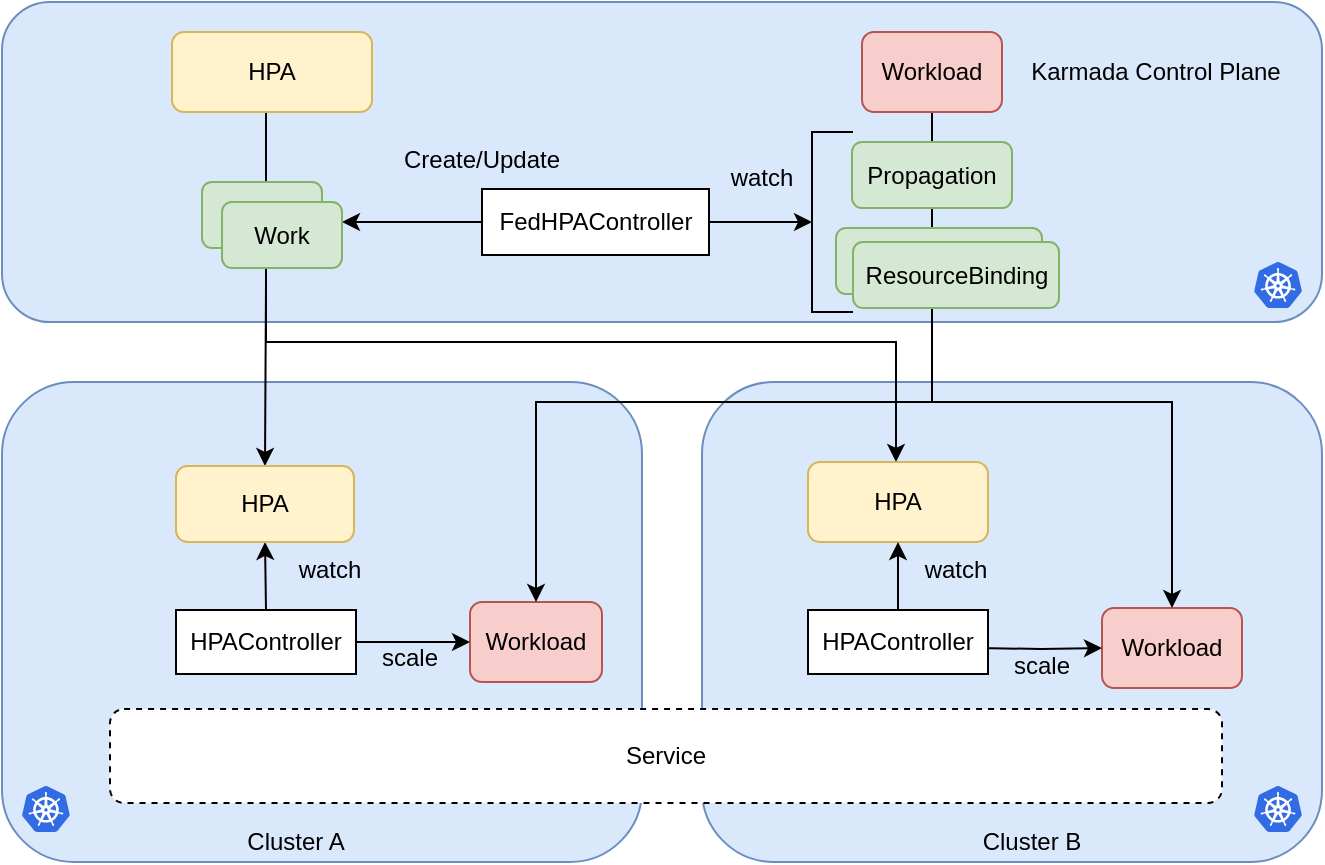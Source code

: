 <mxfile version="16.6.6" type="device"><diagram id="eCFw84lRRlhAqlsvW5w3" name="Page-1"><mxGraphModel dx="1236" dy="812" grid="1" gridSize="10" guides="1" tooltips="1" connect="1" arrows="1" fold="1" page="1" pageScale="1" pageWidth="827" pageHeight="1169" math="0" shadow="0"><root><mxCell id="0"/><mxCell id="1" parent="0"/><mxCell id="BJssEaZt9CGGj0sL5_2x-10" value="" style="rounded=1;whiteSpace=wrap;html=1;fillColor=#dae8fc;strokeColor=#6c8ebf;" parent="1" vertex="1"><mxGeometry x="580" y="360" width="310" height="240" as="geometry"/></mxCell><mxCell id="BJssEaZt9CGGj0sL5_2x-11" value="" style="rounded=1;whiteSpace=wrap;html=1;fillColor=#dae8fc;strokeColor=#6c8ebf;" parent="1" vertex="1"><mxGeometry x="230" y="360" width="320" height="240" as="geometry"/></mxCell><mxCell id="BJssEaZt9CGGj0sL5_2x-12" value="Service" style="rounded=1;whiteSpace=wrap;html=1;dashed=1;" parent="1" vertex="1"><mxGeometry x="284" y="523.5" width="556" height="47" as="geometry"/></mxCell><mxCell id="BJssEaZt9CGGj0sL5_2x-13" value="Cluster A" style="text;html=1;strokeColor=none;fillColor=none;align=center;verticalAlign=middle;whiteSpace=wrap;rounded=0;" parent="1" vertex="1"><mxGeometry x="324" y="580" width="106" height="20" as="geometry"/></mxCell><mxCell id="BJssEaZt9CGGj0sL5_2x-14" value="" style="shape=image;html=1;verticalAlign=top;verticalLabelPosition=bottom;labelBackgroundColor=#ffffff;imageAspect=0;aspect=fixed;image=https://cdn0.iconfinder.com/data/icons/social-media-2104/24/social_media_social_media_logo_docker-128.png" parent="1" vertex="1"><mxGeometry x="310" y="530" width="34" height="34" as="geometry"/></mxCell><mxCell id="BJssEaZt9CGGj0sL5_2x-15" value="" style="shape=image;html=1;verticalAlign=top;verticalLabelPosition=bottom;labelBackgroundColor=#ffffff;imageAspect=0;aspect=fixed;image=https://cdn0.iconfinder.com/data/icons/social-media-2104/24/social_media_social_media_logo_docker-128.png" parent="1" vertex="1"><mxGeometry x="370" y="530" width="34" height="34" as="geometry"/></mxCell><mxCell id="BJssEaZt9CGGj0sL5_2x-16" value="" style="shape=image;html=1;verticalAlign=top;verticalLabelPosition=bottom;labelBackgroundColor=#ffffff;imageAspect=0;aspect=fixed;image=https://cdn0.iconfinder.com/data/icons/social-media-2104/24/social_media_social_media_logo_docker-128.png" parent="1" vertex="1"><mxGeometry x="430" y="530" width="34" height="34" as="geometry"/></mxCell><mxCell id="BJssEaZt9CGGj0sL5_2x-17" value="Cluster B" style="text;html=1;strokeColor=none;fillColor=none;align=center;verticalAlign=middle;whiteSpace=wrap;rounded=0;" parent="1" vertex="1"><mxGeometry x="670" y="580" width="150" height="20" as="geometry"/></mxCell><mxCell id="BJssEaZt9CGGj0sL5_2x-18" value="" style="shape=image;html=1;verticalAlign=top;verticalLabelPosition=bottom;labelBackgroundColor=#ffffff;imageAspect=0;aspect=fixed;image=https://cdn0.iconfinder.com/data/icons/social-media-2104/24/social_media_social_media_logo_docker-128.png" parent="1" vertex="1"><mxGeometry x="670" y="530" width="34" height="34" as="geometry"/></mxCell><mxCell id="BJssEaZt9CGGj0sL5_2x-19" value="" style="shape=image;html=1;verticalAlign=top;verticalLabelPosition=bottom;labelBackgroundColor=#ffffff;imageAspect=0;aspect=fixed;image=https://cdn0.iconfinder.com/data/icons/social-media-2104/24/social_media_social_media_logo_docker-128.png" parent="1" vertex="1"><mxGeometry x="730" y="530" width="34" height="34" as="geometry"/></mxCell><mxCell id="BJssEaZt9CGGj0sL5_2x-20" value="" style="shape=image;html=1;verticalAlign=top;verticalLabelPosition=bottom;labelBackgroundColor=#ffffff;imageAspect=0;aspect=fixed;image=https://cdn0.iconfinder.com/data/icons/social-media-2104/24/social_media_social_media_logo_docker-128.png" parent="1" vertex="1"><mxGeometry x="790" y="530" width="34" height="34" as="geometry"/></mxCell><mxCell id="BJssEaZt9CGGj0sL5_2x-21" value="" style="rounded=1;whiteSpace=wrap;html=1;fillColor=#dae8fc;strokeColor=#6c8ebf;" parent="1" vertex="1"><mxGeometry x="230" y="170" width="660" height="160" as="geometry"/></mxCell><mxCell id="BJssEaZt9CGGj0sL5_2x-22" value="Karmada Control Plane" style="text;html=1;strokeColor=none;fillColor=none;align=center;verticalAlign=middle;whiteSpace=wrap;rounded=0;" parent="1" vertex="1"><mxGeometry x="732" y="195" width="150" height="20" as="geometry"/></mxCell><mxCell id="BJssEaZt9CGGj0sL5_2x-23" value="&lt;div&gt;Workload&lt;br&gt;&lt;/div&gt;" style="rounded=1;whiteSpace=wrap;html=1;align=center;fillColor=#f8cecc;strokeColor=#b85450;" parent="1" vertex="1"><mxGeometry x="780" y="473" width="70" height="40" as="geometry"/></mxCell><mxCell id="BJssEaZt9CGGj0sL5_2x-24" value="Workload" style="rounded=1;whiteSpace=wrap;html=1;align=center;fillColor=#f8cecc;strokeColor=#b85450;" parent="1" vertex="1"><mxGeometry x="464" y="470" width="66" height="40" as="geometry"/></mxCell><mxCell id="BJssEaZt9CGGj0sL5_2x-25" value="" style="group;align=center;" parent="1" vertex="1" connectable="0"><mxGeometry x="287" y="466" width="120" height="40" as="geometry"/></mxCell><mxCell id="BJssEaZt9CGGj0sL5_2x-26" value="HPAController" style="rounded=0;whiteSpace=wrap;html=1;align=center;" parent="BJssEaZt9CGGj0sL5_2x-25" vertex="1"><mxGeometry x="30" y="8" width="90" height="32" as="geometry"/></mxCell><mxCell id="BJssEaZt9CGGj0sL5_2x-29" value="" style="endArrow=classic;html=1;entryX=0;entryY=0.5;entryDx=0;entryDy=0;exitX=1;exitY=0.5;exitDx=0;exitDy=0;" parent="1" source="BJssEaZt9CGGj0sL5_2x-26" target="BJssEaZt9CGGj0sL5_2x-24" edge="1"><mxGeometry width="50" height="50" relative="1" as="geometry"><mxPoint x="350" y="485" as="sourcePoint"/><mxPoint x="180" y="450" as="targetPoint"/></mxGeometry></mxCell><mxCell id="BJssEaZt9CGGj0sL5_2x-30" value="" style="aspect=fixed;html=1;points=[];align=center;image;fontSize=12;image=img/lib/mscae/Kubernetes.svg;" parent="1" vertex="1"><mxGeometry x="856.04" y="562" width="23.96" height="23" as="geometry"/></mxCell><mxCell id="BJssEaZt9CGGj0sL5_2x-31" value="" style="aspect=fixed;html=1;points=[];align=center;image;fontSize=12;image=img/lib/mscae/Kubernetes.svg;" parent="1" vertex="1"><mxGeometry x="856.04" y="300" width="23.96" height="23" as="geometry"/></mxCell><mxCell id="BJssEaZt9CGGj0sL5_2x-32" value="" style="aspect=fixed;html=1;points=[];align=center;image;fontSize=12;image=img/lib/mscae/Kubernetes.svg;" parent="1" vertex="1"><mxGeometry x="240" y="562" width="23.96" height="23" as="geometry"/></mxCell><mxCell id="p97lixtARnOno0Wyay9Q-7" style="edgeStyle=orthogonalEdgeStyle;rounded=0;orthogonalLoop=1;jettySize=auto;html=1;exitX=0;exitY=0.5;exitDx=0;exitDy=0;" parent="1" source="BJssEaZt9CGGj0sL5_2x-34" edge="1"><mxGeometry relative="1" as="geometry"><mxPoint x="400" y="280" as="targetPoint"/></mxGeometry></mxCell><mxCell id="BJssEaZt9CGGj0sL5_2x-34" value="FedHPAController" style="rounded=0;whiteSpace=wrap;html=1;align=center;" parent="1" vertex="1"><mxGeometry x="470" y="263.5" width="113.5" height="33" as="geometry"/></mxCell><mxCell id="BJssEaZt9CGGj0sL5_2x-35" value="" style="endArrow=classic;html=1;rounded=0;fontSize=12;entryX=0.5;entryY=1;entryDx=0;entryDy=0;exitX=0.5;exitY=0;exitDx=0;exitDy=0;" parent="1" source="BJssEaZt9CGGj0sL5_2x-26" target="BJssEaZt9CGGj0sL5_2x-69" edge="1"><mxGeometry width="50" height="50" relative="1" as="geometry"><mxPoint x="260" y="500" as="sourcePoint"/><mxPoint x="368.87" y="431.012" as="targetPoint"/></mxGeometry></mxCell><mxCell id="BJssEaZt9CGGj0sL5_2x-37" style="edgeStyle=orthogonalEdgeStyle;rounded=0;orthogonalLoop=1;jettySize=auto;html=1;exitX=1;exitY=0.5;exitDx=0;exitDy=0;entryX=0;entryY=0.5;entryDx=0;entryDy=0;fontSize=12;startArrow=none;startFill=0;endArrow=classic;endFill=1;" parent="1" target="BJssEaZt9CGGj0sL5_2x-23" edge="1"><mxGeometry relative="1" as="geometry"><mxPoint x="718" y="493" as="sourcePoint"/></mxGeometry></mxCell><mxCell id="BJssEaZt9CGGj0sL5_2x-38" value="watch" style="text;html=1;strokeColor=none;fillColor=none;align=center;verticalAlign=middle;whiteSpace=wrap;rounded=0;shadow=0;dashed=1;sketch=0;fontSize=12;" parent="1" vertex="1"><mxGeometry x="363.5" y="439" width="60" height="30" as="geometry"/></mxCell><mxCell id="BJssEaZt9CGGj0sL5_2x-39" value="watch" style="text;html=1;strokeColor=none;fillColor=none;align=center;verticalAlign=middle;whiteSpace=wrap;rounded=0;shadow=0;dashed=1;sketch=0;fontSize=12;" parent="1" vertex="1"><mxGeometry x="677" y="439" width="60" height="30" as="geometry"/></mxCell><mxCell id="BJssEaZt9CGGj0sL5_2x-40" value="scale" style="text;html=1;strokeColor=none;fillColor=none;align=center;verticalAlign=middle;whiteSpace=wrap;rounded=0;shadow=0;dashed=1;sketch=0;fontSize=12;" parent="1" vertex="1"><mxGeometry x="720" y="487" width="60" height="30" as="geometry"/></mxCell><mxCell id="BJssEaZt9CGGj0sL5_2x-41" value="scale" style="text;html=1;strokeColor=none;fillColor=none;align=center;verticalAlign=middle;whiteSpace=wrap;rounded=0;shadow=0;dashed=1;sketch=0;fontSize=12;" parent="1" vertex="1"><mxGeometry x="404" y="483" width="60" height="30" as="geometry"/></mxCell><mxCell id="BJssEaZt9CGGj0sL5_2x-44" style="edgeStyle=orthogonalEdgeStyle;rounded=0;orthogonalLoop=1;jettySize=auto;html=1;exitX=0.5;exitY=1;exitDx=0;exitDy=0;entryX=0.5;entryY=0;entryDx=0;entryDy=0;fontSize=12;startArrow=none;startFill=0;endArrow=classic;endFill=1;" parent="1" edge="1"><mxGeometry relative="1" as="geometry"><mxPoint x="364" y="225" as="sourcePoint"/><Array as="points"><mxPoint x="362" y="225"/><mxPoint x="362" y="340"/><mxPoint x="677" y="340"/></Array><mxPoint x="677" y="400" as="targetPoint"/></mxGeometry></mxCell><mxCell id="BJssEaZt9CGGj0sL5_2x-45" style="edgeStyle=orthogonalEdgeStyle;rounded=0;orthogonalLoop=1;jettySize=auto;html=1;exitX=0.5;exitY=1;exitDx=0;exitDy=0;entryX=0.5;entryY=0;entryDx=0;entryDy=0;fontSize=12;startArrow=none;startFill=0;endArrow=classic;endFill=1;" parent="1" source="BJssEaZt9CGGj0sL5_2x-54" target="BJssEaZt9CGGj0sL5_2x-69" edge="1"><mxGeometry relative="1" as="geometry"><mxPoint x="595" y="256" as="sourcePoint"/><mxPoint x="376" y="384" as="targetPoint"/><Array as="points"><mxPoint x="362" y="225"/><mxPoint x="362" y="310"/></Array></mxGeometry></mxCell><mxCell id="BJssEaZt9CGGj0sL5_2x-66" value="watch" style="text;html=1;strokeColor=none;fillColor=none;align=center;verticalAlign=middle;whiteSpace=wrap;rounded=0;shadow=0;dashed=1;sketch=0;fontSize=12;" parent="1" vertex="1"><mxGeometry x="580" y="243" width="60" height="30" as="geometry"/></mxCell><mxCell id="BJssEaZt9CGGj0sL5_2x-67" value="" style="group;align=center;" parent="1" vertex="1" connectable="0"><mxGeometry x="603" y="466" width="120" height="40" as="geometry"/></mxCell><mxCell id="BJssEaZt9CGGj0sL5_2x-68" value="HPAController" style="rounded=0;whiteSpace=wrap;html=1;align=center;" parent="BJssEaZt9CGGj0sL5_2x-67" vertex="1"><mxGeometry x="30" y="8" width="90" height="32" as="geometry"/></mxCell><mxCell id="BJssEaZt9CGGj0sL5_2x-54" value="&lt;div style=&quot;font-size: 12px&quot;&gt;HPA&lt;/div&gt;" style="rounded=1;whiteSpace=wrap;html=1;align=center;fillColor=#fff2cc;strokeColor=#d6b656;fontSize=12;" parent="1" vertex="1"><mxGeometry x="315" y="185" width="100" height="40" as="geometry"/></mxCell><mxCell id="BJssEaZt9CGGj0sL5_2x-69" value="&lt;div style=&quot;font-size: 12px&quot;&gt;HPA&lt;/div&gt;" style="rounded=1;whiteSpace=wrap;html=1;align=center;fillColor=#fff2cc;strokeColor=#d6b656;fontSize=12;" parent="1" vertex="1"><mxGeometry x="317" y="402" width="89" height="38" as="geometry"/></mxCell><mxCell id="BJssEaZt9CGGj0sL5_2x-70" value="&lt;div style=&quot;font-size: 12px&quot;&gt;HPA&lt;/div&gt;" style="rounded=1;whiteSpace=wrap;html=1;align=center;fillColor=#fff2cc;strokeColor=#d6b656;fontSize=12;" parent="1" vertex="1"><mxGeometry x="633" y="400" width="90" height="40" as="geometry"/></mxCell><mxCell id="BJssEaZt9CGGj0sL5_2x-71" style="edgeStyle=orthogonalEdgeStyle;rounded=0;orthogonalLoop=1;jettySize=auto;html=1;exitX=0.5;exitY=0;exitDx=0;exitDy=0;entryX=0.5;entryY=1;entryDx=0;entryDy=0;fontSize=12;" parent="1" source="BJssEaZt9CGGj0sL5_2x-68" target="BJssEaZt9CGGj0sL5_2x-70" edge="1"><mxGeometry relative="1" as="geometry"/></mxCell><mxCell id="p97lixtARnOno0Wyay9Q-9" style="edgeStyle=orthogonalEdgeStyle;rounded=0;orthogonalLoop=1;jettySize=auto;html=1;exitX=0.5;exitY=1;exitDx=0;exitDy=0;" parent="1" source="NAond4xDz2XbKW1E18SC-1" target="BJssEaZt9CGGj0sL5_2x-23" edge="1"><mxGeometry relative="1" as="geometry"><Array as="points"><mxPoint x="695" y="370"/><mxPoint x="815" y="370"/></Array></mxGeometry></mxCell><mxCell id="p97lixtARnOno0Wyay9Q-10" style="edgeStyle=orthogonalEdgeStyle;rounded=0;orthogonalLoop=1;jettySize=auto;html=1;exitX=0.5;exitY=1;exitDx=0;exitDy=0;entryX=0.5;entryY=0;entryDx=0;entryDy=0;" parent="1" source="NAond4xDz2XbKW1E18SC-1" target="BJssEaZt9CGGj0sL5_2x-24" edge="1"><mxGeometry relative="1" as="geometry"><Array as="points"><mxPoint x="695" y="370"/><mxPoint x="497" y="370"/></Array></mxGeometry></mxCell><mxCell id="NAond4xDz2XbKW1E18SC-1" value="&lt;div&gt;Workload&lt;br&gt;&lt;/div&gt;" style="rounded=1;whiteSpace=wrap;html=1;align=center;fillColor=#f8cecc;strokeColor=#b85450;" parent="1" vertex="1"><mxGeometry x="660" y="185" width="70" height="40" as="geometry"/></mxCell><mxCell id="p97lixtARnOno0Wyay9Q-1" value="Propagation" style="rounded=1;whiteSpace=wrap;html=1;align=center;fillColor=#d5e8d4;strokeColor=#82b366;" parent="1" vertex="1"><mxGeometry x="655" y="240" width="80" height="33" as="geometry"/></mxCell><mxCell id="p97lixtARnOno0Wyay9Q-2" value="" style="rounded=1;whiteSpace=wrap;html=1;align=center;fillColor=#d5e8d4;strokeColor=#82b366;" parent="1" vertex="1"><mxGeometry x="647" y="283" width="103" height="33" as="geometry"/></mxCell><mxCell id="p97lixtARnOno0Wyay9Q-3" value="ResourceBinding" style="rounded=1;whiteSpace=wrap;html=1;align=center;fillColor=#d5e8d4;strokeColor=#82b366;" parent="1" vertex="1"><mxGeometry x="655.5" y="290" width="103" height="33" as="geometry"/></mxCell><mxCell id="p97lixtARnOno0Wyay9Q-4" value="" style="shape=partialRectangle;whiteSpace=wrap;html=1;bottom=1;right=1;left=1;top=0;fillColor=none;routingCenterX=-0.5;rotation=90;" parent="1" vertex="1"><mxGeometry x="600" y="270" width="90" height="20" as="geometry"/></mxCell><mxCell id="p97lixtARnOno0Wyay9Q-6" value="" style="endArrow=classic;html=1;rounded=0;exitX=1;exitY=0.5;exitDx=0;exitDy=0;entryX=0.5;entryY=1;entryDx=0;entryDy=0;" parent="1" source="BJssEaZt9CGGj0sL5_2x-34" target="p97lixtARnOno0Wyay9Q-4" edge="1"><mxGeometry width="50" height="50" relative="1" as="geometry"><mxPoint x="580" y="320" as="sourcePoint"/><mxPoint x="630" y="270" as="targetPoint"/></mxGeometry></mxCell><mxCell id="p97lixtARnOno0Wyay9Q-8" value="Create/Update" style="text;html=1;strokeColor=none;fillColor=none;align=center;verticalAlign=middle;whiteSpace=wrap;rounded=0;shadow=0;dashed=1;sketch=0;fontSize=12;" parent="1" vertex="1"><mxGeometry x="440" y="233.5" width="60" height="30" as="geometry"/></mxCell><mxCell id="4OLsZfXB7Ai4c6OQ4cxz-3" value="" style="group" vertex="1" connectable="0" parent="1"><mxGeometry x="330" y="260" width="70" height="43" as="geometry"/></mxCell><mxCell id="4OLsZfXB7Ai4c6OQ4cxz-1" value="Work" style="rounded=1;whiteSpace=wrap;html=1;align=center;fillColor=#d5e8d4;strokeColor=#82b366;" vertex="1" parent="4OLsZfXB7Ai4c6OQ4cxz-3"><mxGeometry width="60" height="33" as="geometry"/></mxCell><mxCell id="4OLsZfXB7Ai4c6OQ4cxz-2" value="Work" style="rounded=1;whiteSpace=wrap;html=1;align=center;fillColor=#d5e8d4;strokeColor=#82b366;" vertex="1" parent="4OLsZfXB7Ai4c6OQ4cxz-3"><mxGeometry x="10" y="10" width="60" height="33" as="geometry"/></mxCell></root></mxGraphModel></diagram></mxfile>